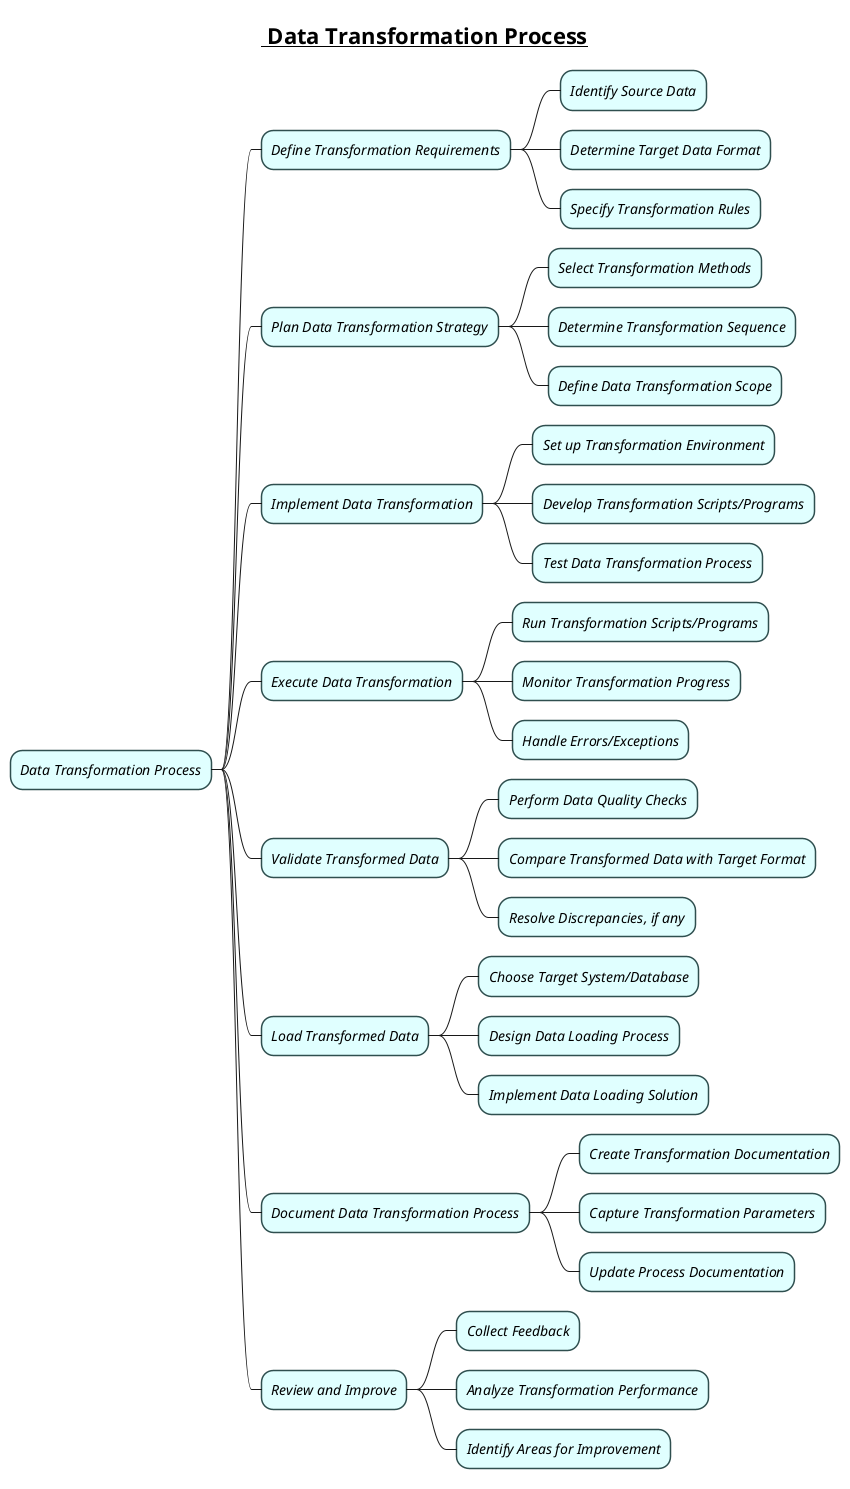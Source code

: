 @startmindmap
skinparam node {
    BorderColor DarkSlateGray
    BackgroundColor LightCyan
    FontStyle italic
}
skinparam connector {
    Color DarkSlateGray
    FontStyle Bold
}

title =__ Data Transformation Process__
* Data Transformation Process

** Define Transformation Requirements
*** Identify Source Data
*** Determine Target Data Format
*** Specify Transformation Rules

** Plan Data Transformation Strategy
*** Select Transformation Methods
*** Determine Transformation Sequence
*** Define Data Transformation Scope

** Implement Data Transformation
*** Set up Transformation Environment
*** Develop Transformation Scripts/Programs
*** Test Data Transformation Process

** Execute Data Transformation
*** Run Transformation Scripts/Programs
*** Monitor Transformation Progress
*** Handle Errors/Exceptions

** Validate Transformed Data
*** Perform Data Quality Checks
*** Compare Transformed Data with Target Format
*** Resolve Discrepancies, if any

** Load Transformed Data
*** Choose Target System/Database
*** Design Data Loading Process
*** Implement Data Loading Solution

** Document Data Transformation Process
*** Create Transformation Documentation
*** Capture Transformation Parameters
*** Update Process Documentation

** Review and Improve
*** Collect Feedback
*** Analyze Transformation Performance
*** Identify Areas for Improvement
@endmindmap
